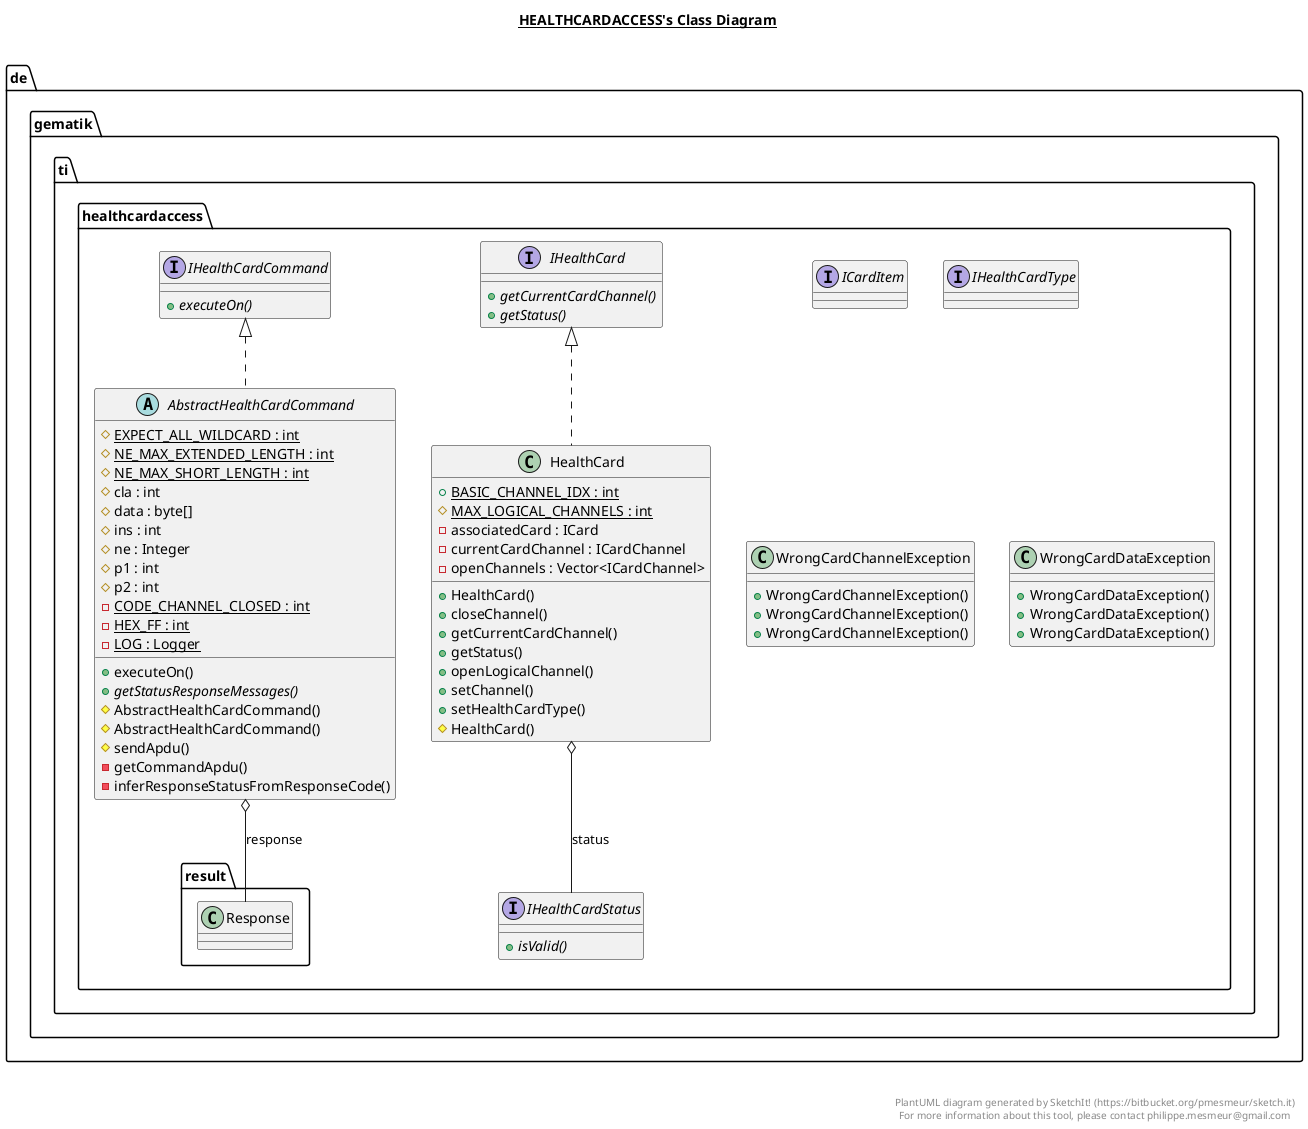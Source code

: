 @startuml

title __HEALTHCARDACCESS's Class Diagram__\n

  namespace de.gematik.ti.healthcardaccess {
    abstract class de.gematik.ti.healthcardaccess.AbstractHealthCardCommand {
        {static} # EXPECT_ALL_WILDCARD : int
        {static} # NE_MAX_EXTENDED_LENGTH : int
        {static} # NE_MAX_SHORT_LENGTH : int
        # cla : int
        # data : byte[]
        # ins : int
        # ne : Integer
        # p1 : int
        # p2 : int
        {static} - CODE_CHANNEL_CLOSED : int
        {static} - HEX_FF : int
        {static} - LOG : Logger
        + executeOn()
        {abstract} + getStatusResponseMessages()
        # AbstractHealthCardCommand()
        # AbstractHealthCardCommand()
        # sendApdu()
        - getCommandApdu()
        - inferResponseStatusFromResponseCode()
    }
  }
  

  namespace de.gematik.ti.healthcardaccess {
    class de.gematik.ti.healthcardaccess.HealthCard {
        {static} + BASIC_CHANNEL_IDX : int
        {static} # MAX_LOGICAL_CHANNELS : int
        - associatedCard : ICard
        - currentCardChannel : ICardChannel
        - openChannels : Vector<ICardChannel>
        + HealthCard()
        + closeChannel()
        + getCurrentCardChannel()
        + getStatus()
        + openLogicalChannel()
        + setChannel()
        + setHealthCardType()
        # HealthCard()
    }
  }
  

  namespace de.gematik.ti.healthcardaccess {
    interface de.gematik.ti.healthcardaccess.ICardItem {
    }
  }
  

  namespace de.gematik.ti.healthcardaccess {
    interface de.gematik.ti.healthcardaccess.IHealthCard {
        {abstract} + getCurrentCardChannel()
        {abstract} + getStatus()
    }
  }
  

  namespace de.gematik.ti.healthcardaccess {
    interface de.gematik.ti.healthcardaccess.IHealthCardCommand {
        {abstract} + executeOn()
    }
  }
  

  namespace de.gematik.ti.healthcardaccess {
    interface de.gematik.ti.healthcardaccess.IHealthCardStatus {
        {abstract} + isValid()
    }
  }
  

  namespace de.gematik.ti.healthcardaccess {
    interface de.gematik.ti.healthcardaccess.IHealthCardType {
    }
  }
  

  namespace de.gematik.ti.healthcardaccess {
    class de.gematik.ti.healthcardaccess.WrongCardChannelException {
        + WrongCardChannelException()
        + WrongCardChannelException()
        + WrongCardChannelException()
    }
  }
  

  namespace de.gematik.ti.healthcardaccess {
    class de.gematik.ti.healthcardaccess.WrongCardDataException {
        + WrongCardDataException()
        + WrongCardDataException()
        + WrongCardDataException()
    }
  }
  

  de.gematik.ti.healthcardaccess.AbstractHealthCardCommand .up.|> de.gematik.ti.healthcardaccess.IHealthCardCommand
  de.gematik.ti.healthcardaccess.AbstractHealthCardCommand o-- de.gematik.ti.healthcardaccess.result.Response : response
  de.gematik.ti.healthcardaccess.HealthCard .up.|> de.gematik.ti.healthcardaccess.IHealthCard
  de.gematik.ti.healthcardaccess.HealthCard o-- de.gematik.ti.healthcardaccess.IHealthCardStatus : status


right footer


PlantUML diagram generated by SketchIt! (https://bitbucket.org/pmesmeur/sketch.it)
For more information about this tool, please contact philippe.mesmeur@gmail.com
endfooter

@enduml
